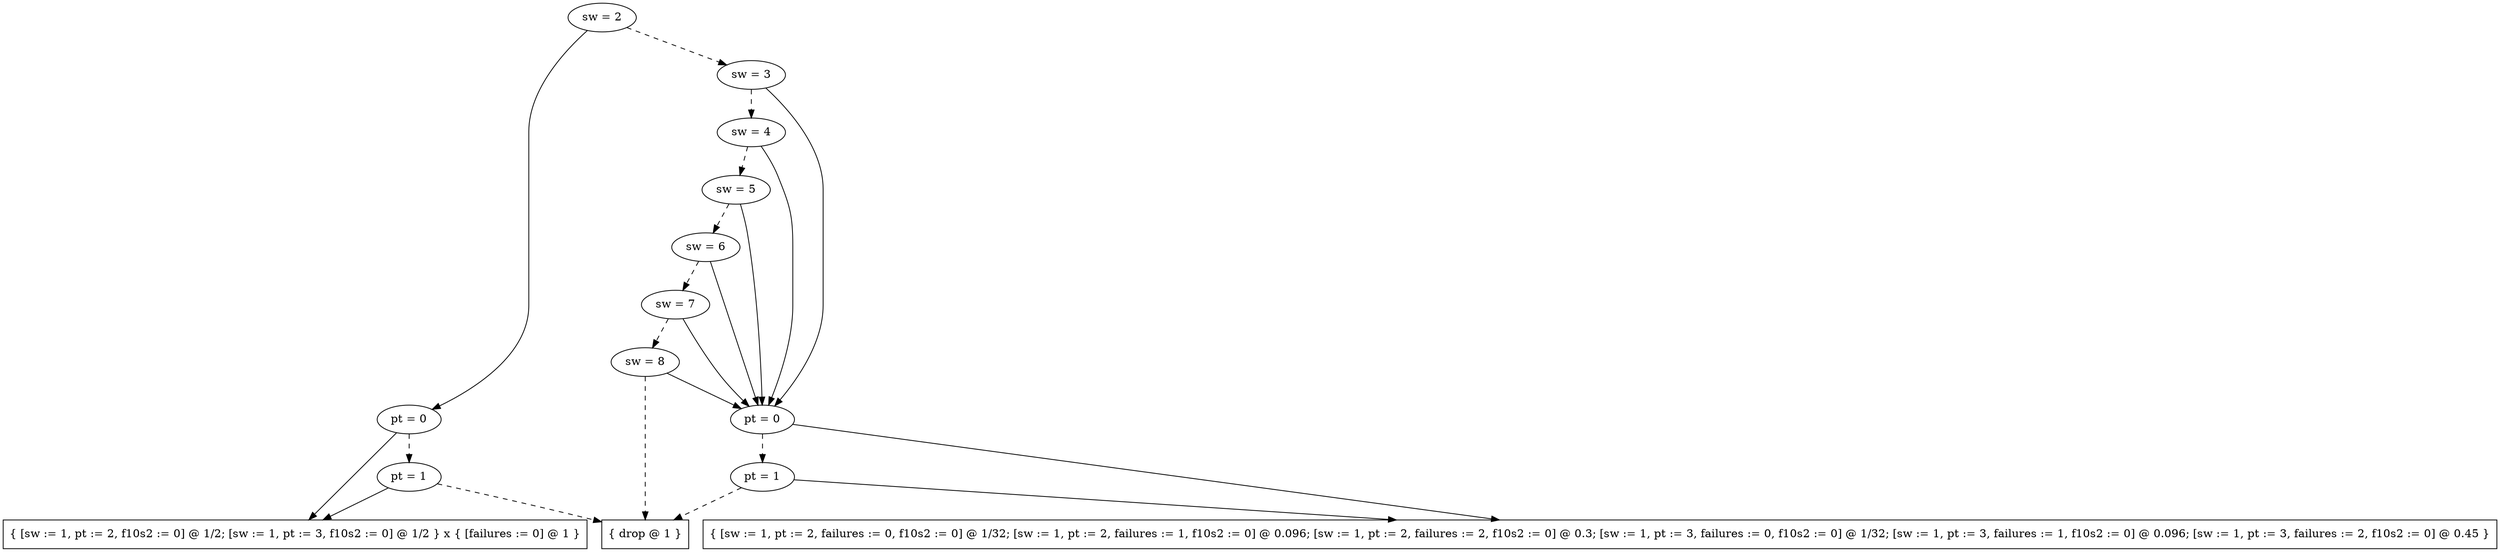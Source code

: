 digraph tdk {
4345 [label="sw = 2"];
4345 -> 4330;
4345 -> 4343 [style="dashed"];
4330 [label="pt = 0"];
4330 -> 4246;
4330 -> 4275 [style="dashed"];
4246 [shape=box label="{ [sw := 1, pt := 2, f10s2 := 0] @ 1/2; [sw := 1, pt := 3, f10s2 := 0] @ 1/2 } x { [failures := 0] @ 1 }"];
4275 [label="pt = 1"];
4275 -> 4246;
4275 -> 0 [style="dashed"];
0 [shape=box label="{ drop @ 1 }"];
4343 [label="sw = 3"];
4343 -> 4323;
4343 -> 4341 [style="dashed"];
4323 [label="pt = 0"];
4323 -> 4188;
4323 -> 4268 [style="dashed"];
4188 [shape=box label="{ [sw := 1, pt := 2, failures := 0, f10s2 := 0] @ 1/32; [sw := 1, pt := 2, failures := 1, f10s2 := 0] @ 0.096; [sw := 1, pt := 2, failures := 2, f10s2 := 0] @ 0.3; [sw := 1, pt := 3, failures := 0, f10s2 := 0] @ 1/32; [sw := 1, pt := 3, failures := 1, f10s2 := 0] @ 0.096; [sw := 1, pt := 3, failures := 2, f10s2 := 0] @ 0.45 }"];
4268 [label="pt = 1"];
4268 -> 4188;
4268 -> 0 [style="dashed"];
4341 [label="sw = 4"];
4341 -> 4323;
4341 -> 4339 [style="dashed"];
4339 [label="sw = 5"];
4339 -> 4323;
4339 -> 4337 [style="dashed"];
4337 [label="sw = 6"];
4337 -> 4323;
4337 -> 4335 [style="dashed"];
4335 [label="sw = 7"];
4335 -> 4323;
4335 -> 4333 [style="dashed"];
4333 [label="sw = 8"];
4333 -> 4323;
4333 -> 0 [style="dashed"];
{rank=same; 4341 ;}
{rank=same; 4268 4275 ;}
{rank=same; 4339 ;}
{rank=same; 4343 ;}
{rank=same; 4345 ;}
{rank=same; 4335 ;}
{rank=same; 4333 ;}
{rank=same; 4337 ;}
{rank=same; 4330 4323 ;}
}
